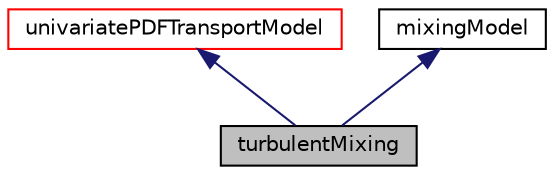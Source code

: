 digraph "turbulentMixing"
{
  bgcolor="transparent";
  edge [fontname="Helvetica",fontsize="10",labelfontname="Helvetica",labelfontsize="10"];
  node [fontname="Helvetica",fontsize="10",shape=record];
  Node4 [label="turbulentMixing",height=0.2,width=0.4,color="black", fillcolor="grey75", style="filled", fontcolor="black"];
  Node5 -> Node4 [dir="back",color="midnightblue",fontsize="10",style="solid",fontname="Helvetica"];
  Node5 [label="univariatePDFTransportModel",height=0.2,width=0.4,color="red",URL="$a02060.html"];
  Node18 -> Node4 [dir="back",color="midnightblue",fontsize="10",style="solid",fontname="Helvetica"];
  Node18 [label="mixingModel",height=0.2,width=0.4,color="black",URL="$a01896.html",tooltip="Abstract class for the run-time selection of mixing models. "];
}
